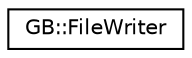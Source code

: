 digraph "Graphical Class Hierarchy"
{
  edge [fontname="Helvetica",fontsize="10",labelfontname="Helvetica",labelfontsize="10"];
  node [fontname="Helvetica",fontsize="10",shape=record];
  rankdir="LR";
  Node1 [label="GB::FileWriter",height=0.2,width=0.4,color="black", fillcolor="white", style="filled",URL="$class_g_b_1_1_file_writer.html",tooltip="Use this to write in a file. "];
}

